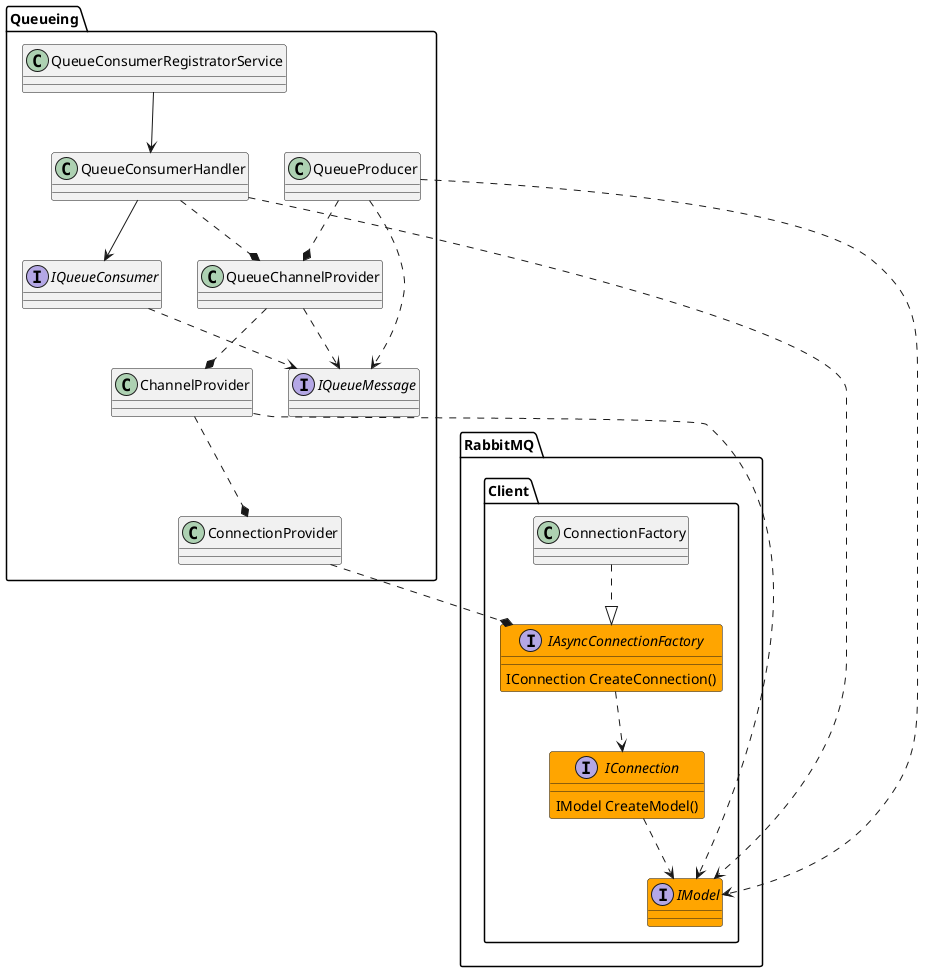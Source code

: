 @startuml

' package "Application" {
'     class ApplicationCode
'     class MyQueueConsumer
'     entity MyQueueMessage
' }


package "Queueing" {
    interface IQueueConsumer
    class QueueProducer
    interface IQueueMessage
    class QueueConsumerHandler
    class QueueConsumerRegistratorService
    class QueueChannelProvider
    class ChannelProvider
    class ConnectionProvider
}



package "RabbitMQ.Client" {
    class ConnectionFactory
    interface IAsyncConnectionFactory #orange
    interface IModel #orange
    interface IConnection #orange
}

    ' MyQueueMessage ..|> IQueueMessage
    ' MyQueueConsumer ..|> IQueueConsumer
    ' MyQueueConsumer ..> MyQueueMessage
    ' ApplicationCode ..* QueueProducer

    ' QueueProducer --> MyQueueMessage
    ' IQueueConsumer --> MyQueueMessage
    ' QueueConsumerHandler ..> MyQueueConsumer


    QueueProducer ..* QueueChannelProvider
    QueueChannelProvider ..* ChannelProvider
    ChannelProvider ..* ConnectionProvider
    ConnectionProvider ..* IAsyncConnectionFactory

    ConnectionFactory ..|> IAsyncConnectionFactory

    QueueConsumerRegistratorService --> QueueConsumerHandler
    QueueConsumerHandler --> IQueueConsumer
    QueueProducer ..> IQueueMessage
    IQueueConsumer ..> IQueueMessage
    QueueChannelProvider ..> IQueueMessage
    QueueConsumerHandler ..* QueueChannelProvider
    IAsyncConnectionFactory ..> IConnection
    IAsyncConnectionFactory : IConnection CreateConnection()
    IConnection : IModel CreateModel()
    IConnection ..> IModel

    QueueConsumerHandler ..> IModel
    QueueProducer ..> IModel
    ChannelProvider ..> IModel

@enduml